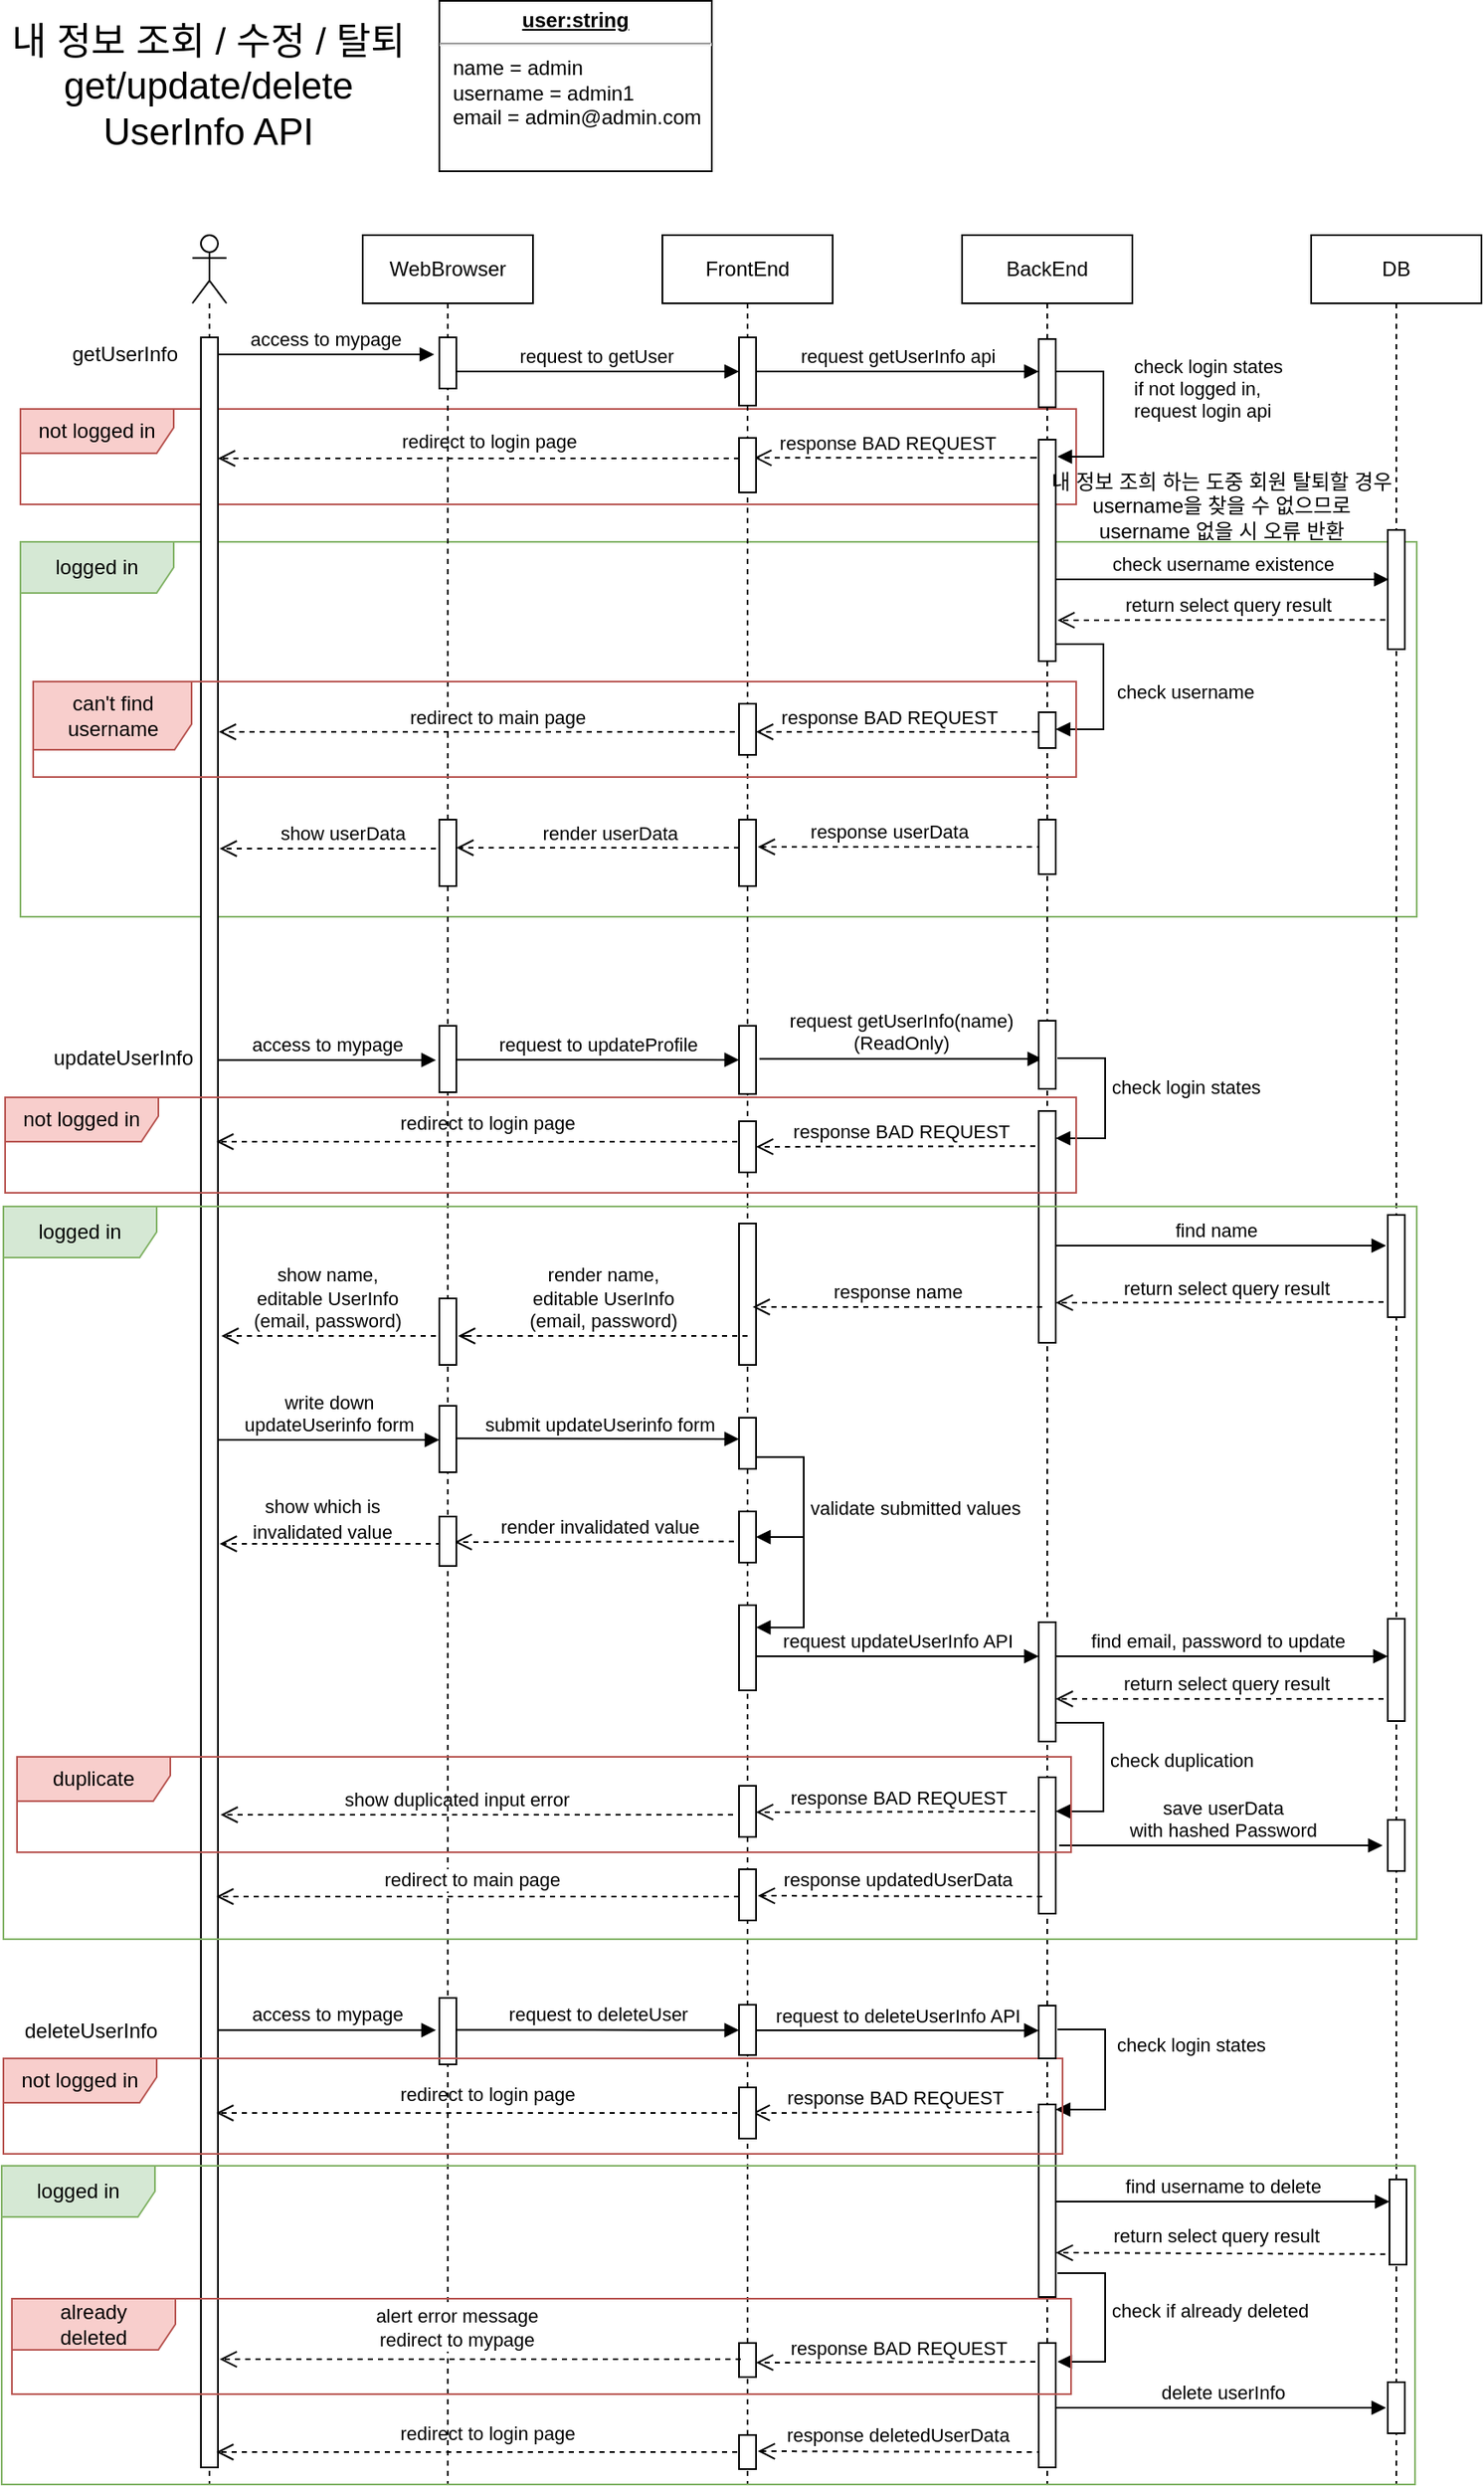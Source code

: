 <mxfile>
    <diagram name="Page-1" id="2YBvvXClWsGukQMizWep">
        <mxGraphModel dx="711" dy="403" grid="1" gridSize="10" guides="1" tooltips="1" connect="1" arrows="1" fold="1" page="1" pageScale="1" pageWidth="850" pageHeight="1100" math="0" shadow="0">
            <root>
                <mxCell id="0"/>
                <mxCell id="1" parent="0"/>
                <mxCell id="114" value="response BAD REQUEST&amp;nbsp;" style="html=1;verticalAlign=bottom;endArrow=open;dashed=1;endSize=8;edgeStyle=elbowEdgeStyle;elbow=vertical;curved=0;rounded=0;" parent="1" edge="1">
                    <mxGeometry x="0.003" relative="1" as="geometry">
                        <mxPoint x="620" y="1261.52" as="sourcePoint"/>
                        <mxPoint x="450" y="1261.99" as="targetPoint"/>
                        <mxPoint as="offset"/>
                    </mxGeometry>
                </mxCell>
                <mxCell id="104" value="response BAD REQUEST" style="html=1;verticalAlign=bottom;endArrow=open;dashed=1;endSize=8;edgeStyle=elbowEdgeStyle;elbow=vertical;curved=0;rounded=0;" parent="1" edge="1">
                    <mxGeometry x="-0.005" relative="1" as="geometry">
                        <mxPoint x="622" y="694.59" as="sourcePoint"/>
                        <mxPoint x="452" y="695.06" as="targetPoint"/>
                        <mxPoint as="offset"/>
                    </mxGeometry>
                </mxCell>
                <mxCell id="ti7OjyQPhwodmMIkzD1--27" value="not logged in" style="shape=umlFrame;whiteSpace=wrap;html=1;pointerEvents=0;fillColor=#f8cecc;strokeColor=#b85450;width=90;height=26;" parent="1" vertex="1">
                    <mxGeometry x="20" y="261.98" width="620" height="56" as="geometry"/>
                </mxCell>
                <mxCell id="96" value="response BAD REQUEST" style="html=1;verticalAlign=bottom;endArrow=open;dashed=1;endSize=8;edgeStyle=elbowEdgeStyle;elbow=vertical;curved=0;rounded=0;" parent="1" edge="1">
                    <mxGeometry x="0.148" relative="1" as="geometry">
                        <mxPoint x="613.95" y="290.67" as="sourcePoint"/>
                        <mxPoint x="450.995" y="290.67" as="targetPoint"/>
                        <mxPoint as="offset"/>
                        <Array as="points">
                            <mxPoint x="623.95" y="290.67"/>
                        </Array>
                    </mxGeometry>
                </mxCell>
                <mxCell id="89" value="find username to delete" style="html=1;verticalAlign=bottom;startArrow=oval;endArrow=block;startSize=8;edgeStyle=elbowEdgeStyle;elbow=horizontal;curved=0;rounded=0;" parent="1" edge="1">
                    <mxGeometry x="0.026" relative="1" as="geometry">
                        <mxPoint x="622" y="1314" as="sourcePoint"/>
                        <mxPoint x="824" y="1314" as="targetPoint"/>
                        <Array as="points">
                            <mxPoint x="811" y="1314"/>
                        </Array>
                        <mxPoint as="offset"/>
                    </mxGeometry>
                </mxCell>
                <mxCell id="82" value="request to deleteUserInfo API" style="html=1;verticalAlign=bottom;startArrow=oval;endArrow=block;startSize=8;edgeStyle=elbowEdgeStyle;elbow=horizontal;curved=0;rounded=0;" parent="1" edge="1">
                    <mxGeometry x="0.026" relative="1" as="geometry">
                        <mxPoint x="448" y="1213.5" as="sourcePoint"/>
                        <mxPoint x="618" y="1213.62" as="targetPoint"/>
                        <Array as="points"/>
                        <mxPoint as="offset"/>
                    </mxGeometry>
                </mxCell>
                <mxCell id="72" value="access to mypage" style="html=1;verticalAlign=bottom;startArrow=oval;endArrow=block;startSize=8;edgeStyle=elbowEdgeStyle;elbow=horizontal;curved=0;rounded=0;" parent="1" edge="1">
                    <mxGeometry x="0.03" relative="1" as="geometry">
                        <mxPoint x="132" y="1213.38" as="sourcePoint"/>
                        <mxPoint x="264" y="1213.38" as="targetPoint"/>
                        <Array as="points">
                            <mxPoint x="190" y="1753.26"/>
                        </Array>
                        <mxPoint as="offset"/>
                    </mxGeometry>
                </mxCell>
                <mxCell id="58" value="show duplicated&amp;nbsp;input error" style="html=1;verticalAlign=bottom;endArrow=open;dashed=1;endSize=8;edgeStyle=elbowEdgeStyle;elbow=vertical;curved=0;rounded=0;" parent="1" edge="1">
                    <mxGeometry x="0.147" relative="1" as="geometry">
                        <mxPoint x="442.48" y="1087" as="sourcePoint"/>
                        <mxPoint x="137.53" y="1087" as="targetPoint"/>
                        <mxPoint as="offset"/>
                        <Array as="points">
                            <mxPoint x="452.48" y="1087"/>
                        </Array>
                    </mxGeometry>
                </mxCell>
                <mxCell id="56" value="response BAD REQUEST&amp;nbsp;" style="html=1;verticalAlign=bottom;endArrow=open;dashed=1;endSize=8;edgeStyle=elbowEdgeStyle;elbow=vertical;curved=0;rounded=0;" parent="1" edge="1">
                    <mxGeometry x="0.003" relative="1" as="geometry">
                        <mxPoint x="622.0" y="1085.02" as="sourcePoint"/>
                        <mxPoint x="452" y="1085.49" as="targetPoint"/>
                        <mxPoint as="offset"/>
                    </mxGeometry>
                </mxCell>
                <mxCell id="53" value="return select query result" style="html=1;verticalAlign=bottom;endArrow=open;dashed=1;endSize=8;edgeStyle=elbowEdgeStyle;elbow=vertical;curved=0;rounded=0;" parent="1" edge="1">
                    <mxGeometry x="-0.005" relative="1" as="geometry">
                        <mxPoint x="826.5" y="1019.004" as="sourcePoint"/>
                        <mxPoint x="628" y="1019.42" as="targetPoint"/>
                        <mxPoint as="offset"/>
                    </mxGeometry>
                </mxCell>
                <mxCell id="52" value="find email, password to update" style="html=1;verticalAlign=bottom;endArrow=none;edgeStyle=elbowEdgeStyle;elbow=vertical;curved=0;rounded=0;startArrow=block;startFill=1;endFill=0;" parent="1" edge="1">
                    <mxGeometry x="0.004" relative="1" as="geometry">
                        <mxPoint x="823" y="994" as="sourcePoint"/>
                        <Array as="points">
                            <mxPoint x="805" y="994"/>
                            <mxPoint x="965" y="894"/>
                        </Array>
                        <mxPoint x="623.7" y="994" as="targetPoint"/>
                        <mxPoint as="offset"/>
                    </mxGeometry>
                </mxCell>
                <mxCell id="48" value="" style="html=1;verticalAlign=bottom;endArrow=open;dashed=1;endSize=8;edgeStyle=elbowEdgeStyle;elbow=vertical;curved=0;rounded=0;" parent="1" edge="1">
                    <mxGeometry relative="1" as="geometry">
                        <mxPoint x="267" y="928" as="sourcePoint"/>
                        <mxPoint x="137" y="928" as="targetPoint"/>
                        <Array as="points">
                            <mxPoint x="217" y="928"/>
                        </Array>
                    </mxGeometry>
                </mxCell>
                <mxCell id="46" value="render invalidated value" style="html=1;verticalAlign=bottom;endArrow=open;dashed=1;endSize=8;edgeStyle=elbowEdgeStyle;elbow=vertical;curved=0;rounded=0;" parent="1" edge="1">
                    <mxGeometry x="-0.0" relative="1" as="geometry">
                        <mxPoint x="445.0" y="926.57" as="sourcePoint"/>
                        <mxPoint x="275" y="927.04" as="targetPoint"/>
                        <mxPoint as="offset"/>
                    </mxGeometry>
                </mxCell>
                <mxCell id="41" value="submit updateUserinfo form" style="html=1;verticalAlign=bottom;startArrow=oval;endArrow=block;startSize=8;edgeStyle=elbowEdgeStyle;elbow=vertical;curved=0;rounded=0;" parent="1" edge="1">
                    <mxGeometry x="0.03" relative="1" as="geometry">
                        <mxPoint x="272" y="866.17" as="sourcePoint"/>
                        <mxPoint x="442" y="866.84" as="targetPoint"/>
                        <Array as="points"/>
                        <mxPoint as="offset"/>
                    </mxGeometry>
                </mxCell>
                <mxCell id="38" value="write down &lt;br&gt;updateUserinfo form" style="html=1;verticalAlign=bottom;startArrow=oval;endArrow=block;startSize=8;edgeStyle=elbowEdgeStyle;elbow=vertical;curved=0;rounded=0;" parent="1" edge="1">
                    <mxGeometry x="0.034" relative="1" as="geometry">
                        <mxPoint x="132" y="867.06" as="sourcePoint"/>
                        <mxPoint x="266" y="867.06" as="targetPoint"/>
                        <Array as="points"/>
                        <mxPoint as="offset"/>
                    </mxGeometry>
                </mxCell>
                <mxCell id="30" value="return select query result" style="html=1;verticalAlign=bottom;endArrow=open;dashed=1;endSize=8;edgeStyle=elbowEdgeStyle;elbow=vertical;curved=0;rounded=0;" parent="1" edge="1">
                    <mxGeometry x="-0.005" relative="1" as="geometry">
                        <mxPoint x="826.5" y="786.054" as="sourcePoint"/>
                        <mxPoint x="628" y="786.47" as="targetPoint"/>
                        <mxPoint as="offset"/>
                    </mxGeometry>
                </mxCell>
                <mxCell id="29" value="find name" style="html=1;verticalAlign=bottom;endArrow=none;edgeStyle=elbowEdgeStyle;elbow=vertical;curved=0;rounded=0;startArrow=block;startFill=1;endFill=0;" parent="1" edge="1">
                    <mxGeometry x="0.004" relative="1" as="geometry">
                        <mxPoint x="822" y="753" as="sourcePoint"/>
                        <Array as="points">
                            <mxPoint x="804" y="753"/>
                            <mxPoint x="964" y="653"/>
                        </Array>
                        <mxPoint x="622.7" y="753" as="targetPoint"/>
                        <mxPoint as="offset"/>
                    </mxGeometry>
                </mxCell>
                <mxCell id="15" value="request to updateProfile" style="html=1;verticalAlign=bottom;startArrow=oval;endArrow=block;startSize=8;edgeStyle=elbowEdgeStyle;elbow=horizontal;curved=0;rounded=0;" parent="1" target="22" edge="1">
                    <mxGeometry x="0.028" relative="1" as="geometry">
                        <mxPoint x="272.0" y="643.88" as="sourcePoint"/>
                        <mxPoint x="404" y="643.88" as="targetPoint"/>
                        <Array as="points"/>
                        <mxPoint as="offset"/>
                    </mxGeometry>
                </mxCell>
                <mxCell id="11" value="access to mypage" style="html=1;verticalAlign=bottom;startArrow=oval;endArrow=block;startSize=8;edgeStyle=elbowEdgeStyle;elbow=horizontal;curved=0;rounded=0;" parent="1" edge="1">
                    <mxGeometry x="0.03" relative="1" as="geometry">
                        <mxPoint x="132" y="644.12" as="sourcePoint"/>
                        <mxPoint x="264" y="644.12" as="targetPoint"/>
                        <Array as="points"/>
                        <mxPoint as="offset"/>
                    </mxGeometry>
                </mxCell>
                <mxCell id="ti7OjyQPhwodmMIkzD1--58" value="response userData" style="html=1;verticalAlign=bottom;endArrow=open;dashed=1;endSize=8;edgeStyle=elbowEdgeStyle;elbow=vertical;curved=0;rounded=0;" parent="1" edge="1">
                    <mxGeometry x="0.083" relative="1" as="geometry">
                        <mxPoint x="620" y="519" as="sourcePoint"/>
                        <mxPoint x="453" y="519.3" as="targetPoint"/>
                        <mxPoint as="offset"/>
                    </mxGeometry>
                </mxCell>
                <mxCell id="ti7OjyQPhwodmMIkzD1--30" value="logged in" style="shape=umlFrame;whiteSpace=wrap;html=1;pointerEvents=0;fillColor=#d5e8d4;strokeColor=#82b366;width=90;height=30;" parent="1" vertex="1">
                    <mxGeometry x="20" y="340" width="820" height="220" as="geometry"/>
                </mxCell>
                <mxCell id="ti7OjyQPhwodmMIkzD1--31" value="check username existence" style="html=1;verticalAlign=bottom;endArrow=none;edgeStyle=elbowEdgeStyle;elbow=vertical;curved=0;rounded=0;startArrow=block;startFill=1;endFill=0;" parent="1" edge="1">
                    <mxGeometry x="-0.027" relative="1" as="geometry">
                        <mxPoint x="823.5" y="362" as="sourcePoint"/>
                        <Array as="points">
                            <mxPoint x="799" y="362"/>
                            <mxPoint x="894" y="260"/>
                        </Array>
                        <mxPoint x="624" y="360" as="targetPoint"/>
                        <mxPoint as="offset"/>
                    </mxGeometry>
                </mxCell>
                <mxCell id="ti7OjyQPhwodmMIkzD1--45" value="response BAD REQUEST" style="html=1;verticalAlign=bottom;endArrow=open;dashed=1;endSize=8;edgeStyle=elbowEdgeStyle;elbow=vertical;curved=0;rounded=0;" parent="1" edge="1">
                    <mxGeometry x="0.148" relative="1" as="geometry">
                        <mxPoint x="614.95" y="451.5" as="sourcePoint"/>
                        <mxPoint x="451.995" y="451.5" as="targetPoint"/>
                        <mxPoint as="offset"/>
                        <Array as="points">
                            <mxPoint x="624.95" y="451.5"/>
                        </Array>
                    </mxGeometry>
                </mxCell>
                <mxCell id="ti7OjyQPhwodmMIkzD1--24" value="return select query result" style="html=1;verticalAlign=bottom;endArrow=open;dashed=1;endSize=8;edgeStyle=elbowEdgeStyle;elbow=vertical;curved=0;rounded=0;" parent="1" edge="1">
                    <mxGeometry x="-0.005" relative="1" as="geometry">
                        <mxPoint x="827.5" y="385.684" as="sourcePoint"/>
                        <mxPoint x="629" y="386.1" as="targetPoint"/>
                        <mxPoint as="offset"/>
                    </mxGeometry>
                </mxCell>
                <mxCell id="ti7OjyQPhwodmMIkzD1--9" value="request to getUser" style="html=1;verticalAlign=bottom;startArrow=oval;endArrow=block;startSize=8;edgeStyle=elbowEdgeStyle;elbow=vertical;curved=0;rounded=0;" parent="1" source="ti7OjyQPhwodmMIkzD1--5" target="aM9ryv3xv72pqoxQDRHE-2" edge="1">
                    <mxGeometry x="0.012" relative="1" as="geometry">
                        <mxPoint x="279.0" y="234.019" as="sourcePoint"/>
                        <mxPoint x="450" y="234" as="targetPoint"/>
                        <Array as="points"/>
                        <mxPoint as="offset"/>
                    </mxGeometry>
                </mxCell>
                <mxCell id="aM9ryv3xv72pqoxQDRHE-3" value="access to mypage" style="html=1;verticalAlign=bottom;startArrow=oval;endArrow=block;startSize=8;edgeStyle=elbowEdgeStyle;elbow=vertical;curved=0;rounded=0;" parent="1" edge="1">
                    <mxGeometry x="0.021" relative="1" as="geometry">
                        <mxPoint x="131" y="230" as="sourcePoint"/>
                        <mxPoint x="263" y="230" as="targetPoint"/>
                        <Array as="points"/>
                        <mxPoint as="offset"/>
                    </mxGeometry>
                </mxCell>
                <mxCell id="aM9ryv3xv72pqoxQDRHE-1" value="FrontEnd" style="shape=umlLifeline;perimeter=lifelinePerimeter;whiteSpace=wrap;html=1;container=0;dropTarget=0;collapsible=0;recursiveResize=0;outlineConnect=0;portConstraint=eastwest;newEdgeStyle={&quot;edgeStyle&quot;:&quot;elbowEdgeStyle&quot;,&quot;elbow&quot;:&quot;vertical&quot;,&quot;curved&quot;:0,&quot;rounded&quot;:0};" parent="1" vertex="1">
                    <mxGeometry x="397" y="160" width="100" height="1320" as="geometry"/>
                </mxCell>
                <mxCell id="aM9ryv3xv72pqoxQDRHE-2" value="" style="html=1;points=[];perimeter=orthogonalPerimeter;outlineConnect=0;targetShapes=umlLifeline;portConstraint=eastwest;newEdgeStyle={&quot;edgeStyle&quot;:&quot;elbowEdgeStyle&quot;,&quot;elbow&quot;:&quot;vertical&quot;,&quot;curved&quot;:0,&quot;rounded&quot;:0};" parent="aM9ryv3xv72pqoxQDRHE-1" vertex="1">
                    <mxGeometry x="45" y="60" width="10" height="40" as="geometry"/>
                </mxCell>
                <mxCell id="aM9ryv3xv72pqoxQDRHE-5" value="BackEnd" style="shape=umlLifeline;perimeter=lifelinePerimeter;whiteSpace=wrap;html=1;container=0;dropTarget=0;collapsible=0;recursiveResize=0;outlineConnect=0;portConstraint=eastwest;newEdgeStyle={&quot;edgeStyle&quot;:&quot;elbowEdgeStyle&quot;,&quot;elbow&quot;:&quot;vertical&quot;,&quot;curved&quot;:0,&quot;rounded&quot;:0};" parent="1" vertex="1">
                    <mxGeometry x="573" y="160" width="100" height="1320" as="geometry"/>
                </mxCell>
                <mxCell id="aM9ryv3xv72pqoxQDRHE-6" value="" style="html=1;points=[];perimeter=orthogonalPerimeter;outlineConnect=0;targetShapes=umlLifeline;portConstraint=eastwest;newEdgeStyle={&quot;edgeStyle&quot;:&quot;elbowEdgeStyle&quot;,&quot;elbow&quot;:&quot;vertical&quot;,&quot;curved&quot;:0,&quot;rounded&quot;:0};" parent="aM9ryv3xv72pqoxQDRHE-5" vertex="1">
                    <mxGeometry x="45" y="120" width="10" height="130" as="geometry"/>
                </mxCell>
                <mxCell id="ti7OjyQPhwodmMIkzD1--40" value="" style="html=1;points=[];perimeter=orthogonalPerimeter;outlineConnect=0;targetShapes=umlLifeline;portConstraint=eastwest;newEdgeStyle={&quot;edgeStyle&quot;:&quot;elbowEdgeStyle&quot;,&quot;elbow&quot;:&quot;vertical&quot;,&quot;curved&quot;:0,&quot;rounded&quot;:0};" parent="aM9ryv3xv72pqoxQDRHE-5" vertex="1">
                    <mxGeometry x="45" y="280" width="10" height="21" as="geometry"/>
                </mxCell>
                <mxCell id="ti7OjyQPhwodmMIkzD1--1" value="" style="shape=umlLifeline;perimeter=lifelinePerimeter;whiteSpace=wrap;html=1;container=1;dropTarget=0;collapsible=0;recursiveResize=0;outlineConnect=0;portConstraint=eastwest;newEdgeStyle={&quot;edgeStyle&quot;:&quot;elbowEdgeStyle&quot;,&quot;elbow&quot;:&quot;vertical&quot;,&quot;curved&quot;:0,&quot;rounded&quot;:0};participant=umlActor;" parent="1" vertex="1">
                    <mxGeometry x="121" y="160" width="20" height="1320" as="geometry"/>
                </mxCell>
                <mxCell id="ti7OjyQPhwodmMIkzD1--8" value="" style="html=1;points=[];perimeter=orthogonalPerimeter;outlineConnect=0;targetShapes=umlLifeline;portConstraint=eastwest;newEdgeStyle={&quot;edgeStyle&quot;:&quot;elbowEdgeStyle&quot;,&quot;elbow&quot;:&quot;vertical&quot;,&quot;curved&quot;:0,&quot;rounded&quot;:0};" parent="ti7OjyQPhwodmMIkzD1--1" vertex="1">
                    <mxGeometry x="5" y="60" width="10" height="1250" as="geometry"/>
                </mxCell>
                <mxCell id="ti7OjyQPhwodmMIkzD1--3" value="&lt;font style=&quot;font-size: 22px;&quot;&gt;내 정보 조회 / 수정 / 탈퇴&lt;br&gt;get/update/delete UserInfo API&lt;br&gt;&lt;/font&gt;" style="text;html=1;strokeColor=none;fillColor=none;align=center;verticalAlign=middle;whiteSpace=wrap;rounded=0;" parent="1" vertex="1">
                    <mxGeometry x="11" y="35" width="239" height="75" as="geometry"/>
                </mxCell>
                <mxCell id="ti7OjyQPhwodmMIkzD1--4" value="&lt;p style=&quot;margin:0px;margin-top:4px;text-align:center;text-decoration:underline;&quot;&gt;&lt;b&gt;user:string&lt;/b&gt;&lt;/p&gt;&lt;hr&gt;&lt;p style=&quot;margin:0px;margin-left:8px;&quot;&gt;name = admin&lt;br&gt;username = admin1&lt;br&gt;&lt;/p&gt;&lt;p style=&quot;margin:0px;margin-left:8px;&quot;&gt;email = admin@admin.com&lt;/p&gt;" style="verticalAlign=top;align=left;overflow=fill;fontSize=12;fontFamily=Helvetica;html=1;whiteSpace=wrap;" parent="1" vertex="1">
                    <mxGeometry x="266" y="22.5" width="160" height="100" as="geometry"/>
                </mxCell>
                <mxCell id="ti7OjyQPhwodmMIkzD1--5" value="WebBrowser" style="shape=umlLifeline;perimeter=lifelinePerimeter;whiteSpace=wrap;html=1;container=1;dropTarget=0;collapsible=0;recursiveResize=0;outlineConnect=0;portConstraint=eastwest;newEdgeStyle={&quot;edgeStyle&quot;:&quot;elbowEdgeStyle&quot;,&quot;elbow&quot;:&quot;vertical&quot;,&quot;curved&quot;:0,&quot;rounded&quot;:0};" parent="1" vertex="1">
                    <mxGeometry x="221" y="160" width="100" height="1320" as="geometry"/>
                </mxCell>
                <mxCell id="ti7OjyQPhwodmMIkzD1--7" value="" style="html=1;points=[];perimeter=orthogonalPerimeter;outlineConnect=0;targetShapes=umlLifeline;portConstraint=eastwest;newEdgeStyle={&quot;edgeStyle&quot;:&quot;elbowEdgeStyle&quot;,&quot;elbow&quot;:&quot;vertical&quot;,&quot;curved&quot;:0,&quot;rounded&quot;:0};" parent="ti7OjyQPhwodmMIkzD1--5" vertex="1">
                    <mxGeometry x="45" y="60" width="10" height="30" as="geometry"/>
                </mxCell>
                <mxCell id="ti7OjyQPhwodmMIkzD1--6" value="DB" style="shape=umlLifeline;perimeter=lifelinePerimeter;whiteSpace=wrap;html=1;container=1;dropTarget=0;collapsible=0;recursiveResize=0;outlineConnect=0;portConstraint=eastwest;newEdgeStyle={&quot;edgeStyle&quot;:&quot;elbowEdgeStyle&quot;,&quot;elbow&quot;:&quot;vertical&quot;,&quot;curved&quot;:0,&quot;rounded&quot;:0};" parent="1" vertex="1">
                    <mxGeometry x="778" y="160" width="100" height="1320" as="geometry"/>
                </mxCell>
                <mxCell id="ti7OjyQPhwodmMIkzD1--38" value="" style="html=1;points=[];perimeter=orthogonalPerimeter;outlineConnect=0;targetShapes=umlLifeline;portConstraint=eastwest;newEdgeStyle={&quot;edgeStyle&quot;:&quot;elbowEdgeStyle&quot;,&quot;elbow&quot;:&quot;vertical&quot;,&quot;curved&quot;:0,&quot;rounded&quot;:0};" parent="ti7OjyQPhwodmMIkzD1--6" vertex="1">
                    <mxGeometry x="45" y="173" width="10" height="70" as="geometry"/>
                </mxCell>
                <mxCell id="ti7OjyQPhwodmMIkzD1--29" value="" style="html=1;verticalAlign=bottom;endArrow=open;dashed=1;endSize=8;edgeStyle=elbowEdgeStyle;elbow=vertical;curved=0;rounded=0;" parent="1" edge="1">
                    <mxGeometry relative="1" as="geometry">
                        <mxPoint x="442" y="291" as="sourcePoint"/>
                        <mxPoint x="136" y="291" as="targetPoint"/>
                        <Array as="points">
                            <mxPoint x="370" y="291"/>
                        </Array>
                    </mxGeometry>
                </mxCell>
                <mxCell id="ti7OjyQPhwodmMIkzD1--34" value="&lt;font style=&quot;font-size: 11px;&quot;&gt;redirect to login page&lt;br&gt;&lt;/font&gt;" style="text;html=1;align=center;verticalAlign=middle;resizable=0;points=[];autosize=1;strokeColor=none;fillColor=none;" parent="1" vertex="1">
                    <mxGeometry x="230" y="266" width="130" height="30" as="geometry"/>
                </mxCell>
                <mxCell id="ti7OjyQPhwodmMIkzD1--42" value="check username" style="html=1;align=left;spacingLeft=2;endArrow=block;rounded=0;edgeStyle=orthogonalEdgeStyle;curved=0;rounded=0;" parent="1" edge="1">
                    <mxGeometry x="0.056" y="4" relative="1" as="geometry">
                        <mxPoint x="628" y="400" as="sourcePoint"/>
                        <Array as="points">
                            <mxPoint x="656" y="400"/>
                            <mxPoint x="656" y="450"/>
                        </Array>
                        <mxPoint x="628" y="450" as="targetPoint"/>
                        <mxPoint as="offset"/>
                    </mxGeometry>
                </mxCell>
                <mxCell id="ti7OjyQPhwodmMIkzD1--46" value="" style="html=1;points=[];perimeter=orthogonalPerimeter;outlineConnect=0;targetShapes=umlLifeline;portConstraint=eastwest;newEdgeStyle={&quot;edgeStyle&quot;:&quot;elbowEdgeStyle&quot;,&quot;elbow&quot;:&quot;vertical&quot;,&quot;curved&quot;:0,&quot;rounded&quot;:0};" parent="1" vertex="1">
                    <mxGeometry x="442" y="435" width="10" height="30" as="geometry"/>
                </mxCell>
                <mxCell id="ti7OjyQPhwodmMIkzD1--54" value="" style="html=1;points=[];perimeter=orthogonalPerimeter;outlineConnect=0;targetShapes=umlLifeline;portConstraint=eastwest;newEdgeStyle={&quot;edgeStyle&quot;:&quot;elbowEdgeStyle&quot;,&quot;elbow&quot;:&quot;vertical&quot;,&quot;curved&quot;:0,&quot;rounded&quot;:0};" parent="1" vertex="1">
                    <mxGeometry x="618" y="503" width="10" height="32" as="geometry"/>
                </mxCell>
                <mxCell id="ti7OjyQPhwodmMIkzD1--59" value="show userData" style="html=1;verticalAlign=bottom;endArrow=open;dashed=1;endSize=8;edgeStyle=elbowEdgeStyle;elbow=vertical;curved=0;rounded=0;" parent="1" edge="1">
                    <mxGeometry x="-0.077" relative="1" as="geometry">
                        <mxPoint x="270" y="520" as="sourcePoint"/>
                        <mxPoint x="137" y="520.02" as="targetPoint"/>
                        <mxPoint as="offset"/>
                        <Array as="points"/>
                    </mxGeometry>
                </mxCell>
                <mxCell id="ti7OjyQPhwodmMIkzD1--67" value="" style="html=1;points=[];perimeter=orthogonalPerimeter;outlineConnect=0;targetShapes=umlLifeline;portConstraint=eastwest;newEdgeStyle={&quot;edgeStyle&quot;:&quot;elbowEdgeStyle&quot;,&quot;elbow&quot;:&quot;vertical&quot;,&quot;curved&quot;:0,&quot;rounded&quot;:0};" parent="1" vertex="1">
                    <mxGeometry x="442" y="503" width="10" height="39" as="geometry"/>
                </mxCell>
                <mxCell id="2" value="redirect to main page" style="html=1;verticalAlign=bottom;endArrow=open;dashed=1;endSize=8;edgeStyle=elbowEdgeStyle;elbow=vertical;curved=0;rounded=0;" parent="1" edge="1">
                    <mxGeometry x="-0.077" relative="1" as="geometry">
                        <mxPoint x="439.5" y="451.5" as="sourcePoint"/>
                        <mxPoint x="136.5" y="451.5" as="targetPoint"/>
                        <mxPoint as="offset"/>
                        <Array as="points">
                            <mxPoint x="349.5" y="451.5"/>
                        </Array>
                    </mxGeometry>
                </mxCell>
                <mxCell id="6" value="내 정보 조희 하는 도중 회원 탈퇴할 경우&lt;br&gt;username을 찾을 수 없으므로&lt;br&gt;username 없을 시 오류 반환" style="text;html=1;align=center;verticalAlign=middle;resizable=0;points=[];autosize=1;strokeColor=none;fillColor=none;fontSize=12;fontFamily=Helvetica;fontColor=default;" parent="1" vertex="1">
                    <mxGeometry x="620" y="289" width="210" height="60" as="geometry"/>
                </mxCell>
                <mxCell id="7" value="can't find username" style="shape=umlFrame;whiteSpace=wrap;html=1;pointerEvents=0;fillColor=#f8cecc;strokeColor=#b85450;width=93;height=40;" parent="1" vertex="1">
                    <mxGeometry x="27.5" y="422" width="612.5" height="56" as="geometry"/>
                </mxCell>
                <mxCell id="9" value="" style="html=1;points=[];perimeter=orthogonalPerimeter;outlineConnect=0;targetShapes=umlLifeline;portConstraint=eastwest;newEdgeStyle={&quot;edgeStyle&quot;:&quot;elbowEdgeStyle&quot;,&quot;elbow&quot;:&quot;vertical&quot;,&quot;curved&quot;:0,&quot;rounded&quot;:0};" parent="1" vertex="1">
                    <mxGeometry x="266" y="503" width="10" height="39" as="geometry"/>
                </mxCell>
                <mxCell id="10" value="render userData" style="html=1;verticalAlign=bottom;endArrow=open;dashed=1;endSize=8;edgeStyle=elbowEdgeStyle;elbow=vertical;curved=0;rounded=0;" parent="1" source="ti7OjyQPhwodmMIkzD1--67" edge="1">
                    <mxGeometry x="-0.08" relative="1" as="geometry">
                        <mxPoint x="409" y="519.34" as="sourcePoint"/>
                        <mxPoint x="276" y="519.36" as="targetPoint"/>
                        <mxPoint as="offset"/>
                        <Array as="points"/>
                    </mxGeometry>
                </mxCell>
                <mxCell id="12" value="" style="html=1;points=[];perimeter=orthogonalPerimeter;outlineConnect=0;targetShapes=umlLifeline;portConstraint=eastwest;newEdgeStyle={&quot;edgeStyle&quot;:&quot;elbowEdgeStyle&quot;,&quot;elbow&quot;:&quot;vertical&quot;,&quot;curved&quot;:0,&quot;rounded&quot;:0};" parent="1" vertex="1">
                    <mxGeometry x="266" y="624" width="10" height="39" as="geometry"/>
                </mxCell>
                <mxCell id="13" value="getUserInfo" style="text;html=1;align=center;verticalAlign=middle;resizable=0;points=[];autosize=1;strokeColor=none;fillColor=none;fontSize=12;fontFamily=Helvetica;fontColor=default;" parent="1" vertex="1">
                    <mxGeometry x="36" y="215" width="90" height="30" as="geometry"/>
                </mxCell>
                <mxCell id="14" value="updateUserInfo" style="text;html=1;align=center;verticalAlign=middle;resizable=0;points=[];autosize=1;strokeColor=none;fillColor=none;fontSize=12;fontFamily=Helvetica;fontColor=default;" parent="1" vertex="1">
                    <mxGeometry x="25" y="628" width="110" height="30" as="geometry"/>
                </mxCell>
                <mxCell id="19" value="" style="html=1;verticalAlign=bottom;endArrow=open;dashed=1;endSize=8;edgeStyle=elbowEdgeStyle;elbow=vertical;curved=0;rounded=0;" parent="1" edge="1">
                    <mxGeometry relative="1" as="geometry">
                        <mxPoint x="441" y="692" as="sourcePoint"/>
                        <mxPoint x="135" y="692" as="targetPoint"/>
                        <Array as="points">
                            <mxPoint x="369" y="692"/>
                        </Array>
                    </mxGeometry>
                </mxCell>
                <mxCell id="20" value="&lt;font style=&quot;font-size: 11px;&quot;&gt;redirect to login page&lt;br&gt;&lt;/font&gt;" style="text;html=1;align=center;verticalAlign=middle;resizable=0;points=[];autosize=1;strokeColor=none;fillColor=none;" parent="1" vertex="1">
                    <mxGeometry x="229" y="666" width="130" height="30" as="geometry"/>
                </mxCell>
                <mxCell id="21" value="check login states" style="html=1;align=left;spacingLeft=2;endArrow=block;rounded=0;edgeStyle=orthogonalEdgeStyle;curved=0;rounded=0;" parent="1" target="27" edge="1">
                    <mxGeometry x="-0.135" relative="1" as="geometry">
                        <mxPoint x="629" y="642.954" as="sourcePoint"/>
                        <Array as="points">
                            <mxPoint x="657" y="643"/>
                            <mxPoint x="657" y="690"/>
                        </Array>
                        <mxPoint x="628" y="721" as="targetPoint"/>
                        <mxPoint as="offset"/>
                    </mxGeometry>
                </mxCell>
                <mxCell id="22" value="" style="html=1;points=[];perimeter=orthogonalPerimeter;outlineConnect=0;targetShapes=umlLifeline;portConstraint=eastwest;newEdgeStyle={&quot;edgeStyle&quot;:&quot;elbowEdgeStyle&quot;,&quot;elbow&quot;:&quot;vertical&quot;,&quot;curved&quot;:0,&quot;rounded&quot;:0};" parent="1" vertex="1">
                    <mxGeometry x="442" y="624" width="10" height="40" as="geometry"/>
                </mxCell>
                <mxCell id="23" value="" style="html=1;points=[];perimeter=orthogonalPerimeter;outlineConnect=0;targetShapes=umlLifeline;portConstraint=eastwest;newEdgeStyle={&quot;edgeStyle&quot;:&quot;elbowEdgeStyle&quot;,&quot;elbow&quot;:&quot;vertical&quot;,&quot;curved&quot;:0,&quot;rounded&quot;:0};" parent="1" vertex="1">
                    <mxGeometry x="442" y="680" width="10" height="30" as="geometry"/>
                </mxCell>
                <mxCell id="25" value="" style="html=1;points=[];perimeter=orthogonalPerimeter;outlineConnect=0;targetShapes=umlLifeline;portConstraint=eastwest;newEdgeStyle={&quot;edgeStyle&quot;:&quot;elbowEdgeStyle&quot;,&quot;elbow&quot;:&quot;vertical&quot;,&quot;curved&quot;:0,&quot;rounded&quot;:0};" parent="1" vertex="1">
                    <mxGeometry x="442" y="740" width="10" height="83" as="geometry"/>
                </mxCell>
                <mxCell id="26" value="request getUserInfo(name)&lt;br&gt;(ReadOnly)" style="html=1;verticalAlign=bottom;endArrow=none;edgeStyle=elbowEdgeStyle;elbow=vertical;curved=0;rounded=0;startArrow=block;startFill=1;endFill=0;" parent="1" edge="1">
                    <mxGeometry x="0.004" relative="1" as="geometry">
                        <mxPoint x="620" y="643.41" as="sourcePoint"/>
                        <Array as="points">
                            <mxPoint x="602" y="643.41"/>
                            <mxPoint x="762" y="543.41"/>
                        </Array>
                        <mxPoint x="454" y="643.41" as="targetPoint"/>
                        <mxPoint as="offset"/>
                    </mxGeometry>
                </mxCell>
                <mxCell id="27" value="" style="html=1;points=[];perimeter=orthogonalPerimeter;outlineConnect=0;targetShapes=umlLifeline;portConstraint=eastwest;newEdgeStyle={&quot;edgeStyle&quot;:&quot;elbowEdgeStyle&quot;,&quot;elbow&quot;:&quot;vertical&quot;,&quot;curved&quot;:0,&quot;rounded&quot;:0};" parent="1" vertex="1">
                    <mxGeometry x="618" y="674" width="10" height="136" as="geometry"/>
                </mxCell>
                <mxCell id="28" value="" style="html=1;points=[];perimeter=orthogonalPerimeter;outlineConnect=0;targetShapes=umlLifeline;portConstraint=eastwest;newEdgeStyle={&quot;edgeStyle&quot;:&quot;elbowEdgeStyle&quot;,&quot;elbow&quot;:&quot;vertical&quot;,&quot;curved&quot;:0,&quot;rounded&quot;:0};" parent="1" vertex="1">
                    <mxGeometry x="823" y="735" width="10" height="60" as="geometry"/>
                </mxCell>
                <mxCell id="31" value="response name" style="html=1;verticalAlign=bottom;endArrow=open;dashed=1;endSize=8;edgeStyle=elbowEdgeStyle;elbow=vertical;curved=0;rounded=0;" parent="1" edge="1">
                    <mxGeometry x="-0.005" relative="1" as="geometry">
                        <mxPoint x="620" y="789" as="sourcePoint"/>
                        <mxPoint x="450" y="789.47" as="targetPoint"/>
                        <mxPoint as="offset"/>
                    </mxGeometry>
                </mxCell>
                <mxCell id="33" value="request updateUserInfo API" style="html=1;verticalAlign=bottom;endArrow=none;edgeStyle=elbowEdgeStyle;elbow=vertical;curved=0;rounded=0;startArrow=block;startFill=1;endFill=0;" parent="1" edge="1">
                    <mxGeometry x="0.004" relative="1" as="geometry">
                        <mxPoint x="618" y="994" as="sourcePoint"/>
                        <Array as="points">
                            <mxPoint x="600" y="994"/>
                            <mxPoint x="760" y="894"/>
                        </Array>
                        <mxPoint x="452" y="994" as="targetPoint"/>
                        <mxPoint as="offset"/>
                    </mxGeometry>
                </mxCell>
                <mxCell id="34" value="" style="html=1;points=[];perimeter=orthogonalPerimeter;outlineConnect=0;targetShapes=umlLifeline;portConstraint=eastwest;newEdgeStyle={&quot;edgeStyle&quot;:&quot;elbowEdgeStyle&quot;,&quot;elbow&quot;:&quot;vertical&quot;,&quot;curved&quot;:0,&quot;rounded&quot;:0};" parent="1" vertex="1">
                    <mxGeometry x="618" y="974" width="10" height="70" as="geometry"/>
                </mxCell>
                <mxCell id="35" value="render name,&lt;br&gt;editable UserInfo&lt;br&gt;(email, password)" style="html=1;verticalAlign=bottom;endArrow=open;dashed=1;endSize=8;edgeStyle=elbowEdgeStyle;elbow=vertical;curved=0;rounded=0;" parent="1" edge="1">
                    <mxGeometry x="-0.005" relative="1" as="geometry">
                        <mxPoint x="447" y="806" as="sourcePoint"/>
                        <mxPoint x="277" y="806.47" as="targetPoint"/>
                        <mxPoint as="offset"/>
                    </mxGeometry>
                </mxCell>
                <mxCell id="36" value="show name,&lt;br&gt;editable UserInfo&lt;br&gt;(email, password)" style="html=1;verticalAlign=bottom;endArrow=open;dashed=1;endSize=8;edgeStyle=elbowEdgeStyle;elbow=vertical;curved=0;rounded=0;" parent="1" edge="1">
                    <mxGeometry x="0.141" relative="1" as="geometry">
                        <mxPoint x="282" y="806" as="sourcePoint"/>
                        <mxPoint x="138" y="806.47" as="targetPoint"/>
                        <mxPoint as="offset"/>
                    </mxGeometry>
                </mxCell>
                <mxCell id="37" value="" style="html=1;points=[];perimeter=orthogonalPerimeter;outlineConnect=0;targetShapes=umlLifeline;portConstraint=eastwest;newEdgeStyle={&quot;edgeStyle&quot;:&quot;elbowEdgeStyle&quot;,&quot;elbow&quot;:&quot;vertical&quot;,&quot;curved&quot;:0,&quot;rounded&quot;:0};" parent="1" vertex="1">
                    <mxGeometry x="266" y="784" width="10" height="39" as="geometry"/>
                </mxCell>
                <mxCell id="39" value="" style="html=1;points=[];perimeter=orthogonalPerimeter;outlineConnect=0;targetShapes=umlLifeline;portConstraint=eastwest;newEdgeStyle={&quot;edgeStyle&quot;:&quot;elbowEdgeStyle&quot;,&quot;elbow&quot;:&quot;vertical&quot;,&quot;curved&quot;:0,&quot;rounded&quot;:0};" parent="1" vertex="1">
                    <mxGeometry x="266" y="847" width="10" height="39" as="geometry"/>
                </mxCell>
                <mxCell id="42" value="" style="html=1;points=[];perimeter=orthogonalPerimeter;outlineConnect=0;targetShapes=umlLifeline;portConstraint=eastwest;newEdgeStyle={&quot;edgeStyle&quot;:&quot;elbowEdgeStyle&quot;,&quot;elbow&quot;:&quot;vertical&quot;,&quot;curved&quot;:0,&quot;rounded&quot;:0};" parent="1" vertex="1">
                    <mxGeometry x="442" y="854" width="10" height="30" as="geometry"/>
                </mxCell>
                <mxCell id="43" value="validate submitted values" style="html=1;align=left;spacingLeft=2;endArrow=block;rounded=0;edgeStyle=orthogonalEdgeStyle;curved=0;rounded=0;" parent="1" edge="1">
                    <mxGeometry x="-0.257" relative="1" as="geometry">
                        <mxPoint x="452.0" y="877.084" as="sourcePoint"/>
                        <Array as="points">
                            <mxPoint x="480" y="877"/>
                            <mxPoint x="480" y="977"/>
                        </Array>
                        <mxPoint x="452" y="977.059" as="targetPoint"/>
                        <mxPoint as="offset"/>
                    </mxGeometry>
                </mxCell>
                <mxCell id="44" value="" style="endArrow=block;endFill=1;html=1;edgeStyle=orthogonalEdgeStyle;align=left;verticalAlign=top;rounded=0;" parent="1" edge="1">
                    <mxGeometry x="-1" relative="1" as="geometry">
                        <mxPoint x="460.0" y="924" as="sourcePoint"/>
                        <mxPoint x="452" y="924.006" as="targetPoint"/>
                        <Array as="points">
                            <mxPoint x="480" y="924"/>
                        </Array>
                    </mxGeometry>
                </mxCell>
                <mxCell id="45" value="" style="html=1;points=[];perimeter=orthogonalPerimeter;outlineConnect=0;targetShapes=umlLifeline;portConstraint=eastwest;newEdgeStyle={&quot;edgeStyle&quot;:&quot;elbowEdgeStyle&quot;,&quot;elbow&quot;:&quot;vertical&quot;,&quot;curved&quot;:0,&quot;rounded&quot;:0};" parent="1" vertex="1">
                    <mxGeometry x="442" y="909" width="10" height="30" as="geometry"/>
                </mxCell>
                <mxCell id="47" value="" style="html=1;points=[];perimeter=orthogonalPerimeter;outlineConnect=0;targetShapes=umlLifeline;portConstraint=eastwest;newEdgeStyle={&quot;edgeStyle&quot;:&quot;elbowEdgeStyle&quot;,&quot;elbow&quot;:&quot;vertical&quot;,&quot;curved&quot;:0,&quot;rounded&quot;:0};" parent="1" vertex="1">
                    <mxGeometry x="266" y="912" width="10" height="29" as="geometry"/>
                </mxCell>
                <mxCell id="49" value="&lt;font style=&quot;font-size: 11px;&quot;&gt;show which is &lt;br&gt;invalidated value&lt;/font&gt;" style="text;html=1;align=center;verticalAlign=middle;resizable=0;points=[];autosize=1;strokeColor=none;fillColor=none;" parent="1" vertex="1">
                    <mxGeometry x="142" y="893" width="110" height="40" as="geometry"/>
                </mxCell>
                <mxCell id="50" value="" style="html=1;points=[];perimeter=orthogonalPerimeter;outlineConnect=0;targetShapes=umlLifeline;portConstraint=eastwest;newEdgeStyle={&quot;edgeStyle&quot;:&quot;elbowEdgeStyle&quot;,&quot;elbow&quot;:&quot;vertical&quot;,&quot;curved&quot;:0,&quot;rounded&quot;:0};" parent="1" vertex="1">
                    <mxGeometry x="442" y="964" width="10" height="50" as="geometry"/>
                </mxCell>
                <mxCell id="51" value="" style="html=1;points=[];perimeter=orthogonalPerimeter;outlineConnect=0;targetShapes=umlLifeline;portConstraint=eastwest;newEdgeStyle={&quot;edgeStyle&quot;:&quot;elbowEdgeStyle&quot;,&quot;elbow&quot;:&quot;vertical&quot;,&quot;curved&quot;:0,&quot;rounded&quot;:0};" parent="1" vertex="1">
                    <mxGeometry x="823" y="972" width="10" height="60" as="geometry"/>
                </mxCell>
                <mxCell id="54" value="check duplication" style="html=1;align=left;spacingLeft=2;endArrow=block;rounded=0;edgeStyle=orthogonalEdgeStyle;curved=0;rounded=0;" parent="1" target="55" edge="1">
                    <mxGeometry x="-0.074" relative="1" as="geometry">
                        <mxPoint x="628" y="1033.004" as="sourcePoint"/>
                        <Array as="points">
                            <mxPoint x="656" y="1033"/>
                            <mxPoint x="656" y="1085"/>
                        </Array>
                        <mxPoint x="628" y="1132.92" as="targetPoint"/>
                        <mxPoint as="offset"/>
                    </mxGeometry>
                </mxCell>
                <mxCell id="55" value="" style="html=1;points=[];perimeter=orthogonalPerimeter;outlineConnect=0;targetShapes=umlLifeline;portConstraint=eastwest;newEdgeStyle={&quot;edgeStyle&quot;:&quot;elbowEdgeStyle&quot;,&quot;elbow&quot;:&quot;vertical&quot;,&quot;curved&quot;:0,&quot;rounded&quot;:0};" parent="1" vertex="1">
                    <mxGeometry x="618" y="1065" width="10" height="80" as="geometry"/>
                </mxCell>
                <mxCell id="57" value="" style="html=1;points=[];perimeter=orthogonalPerimeter;outlineConnect=0;targetShapes=umlLifeline;portConstraint=eastwest;newEdgeStyle={&quot;edgeStyle&quot;:&quot;elbowEdgeStyle&quot;,&quot;elbow&quot;:&quot;vertical&quot;,&quot;curved&quot;:0,&quot;rounded&quot;:0};" parent="1" vertex="1">
                    <mxGeometry x="442" y="1070" width="10" height="30" as="geometry"/>
                </mxCell>
                <mxCell id="59" value="save userData &lt;br&gt;with hashed Password" style="html=1;verticalAlign=bottom;startArrow=none;endArrow=block;startSize=8;edgeStyle=elbowEdgeStyle;elbow=vertical;curved=0;rounded=0;startFill=0;" parent="1" edge="1">
                    <mxGeometry x="0.01" relative="1" as="geometry">
                        <mxPoint x="630" y="1105" as="sourcePoint"/>
                        <mxPoint x="820" y="1105" as="targetPoint"/>
                        <Array as="points">
                            <mxPoint x="730" y="1105"/>
                        </Array>
                        <mxPoint as="offset"/>
                    </mxGeometry>
                </mxCell>
                <mxCell id="60" value="" style="html=1;points=[];perimeter=orthogonalPerimeter;outlineConnect=0;targetShapes=umlLifeline;portConstraint=eastwest;newEdgeStyle={&quot;edgeStyle&quot;:&quot;elbowEdgeStyle&quot;,&quot;elbow&quot;:&quot;vertical&quot;,&quot;curved&quot;:0,&quot;rounded&quot;:0};" parent="1" vertex="1">
                    <mxGeometry x="823" y="1090" width="10" height="30" as="geometry"/>
                </mxCell>
                <mxCell id="61" value="response updatedUserData" style="html=1;verticalAlign=bottom;endArrow=open;dashed=1;endSize=8;edgeStyle=elbowEdgeStyle;elbow=vertical;curved=0;rounded=0;" parent="1" edge="1">
                    <mxGeometry x="0.027" y="-1" relative="1" as="geometry">
                        <mxPoint x="620" y="1135" as="sourcePoint"/>
                        <mxPoint x="453" y="1134.14" as="targetPoint"/>
                        <mxPoint as="offset"/>
                    </mxGeometry>
                </mxCell>
                <mxCell id="62" value="" style="html=1;points=[];perimeter=orthogonalPerimeter;outlineConnect=0;targetShapes=umlLifeline;portConstraint=eastwest;newEdgeStyle={&quot;edgeStyle&quot;:&quot;elbowEdgeStyle&quot;,&quot;elbow&quot;:&quot;vertical&quot;,&quot;curved&quot;:0,&quot;rounded&quot;:0};" parent="1" vertex="1">
                    <mxGeometry x="442" y="1119" width="10" height="30" as="geometry"/>
                </mxCell>
                <mxCell id="63" value="not logged in" style="shape=umlFrame;whiteSpace=wrap;html=1;pointerEvents=0;fillColor=#f8cecc;strokeColor=#b85450;width=90;height=26;" parent="1" vertex="1">
                    <mxGeometry x="11" y="666" width="629" height="56" as="geometry"/>
                </mxCell>
                <mxCell id="66" value="duplicate" style="shape=umlFrame;whiteSpace=wrap;html=1;pointerEvents=0;fillColor=#f8cecc;strokeColor=#b85450;width=90;height=26;" parent="1" vertex="1">
                    <mxGeometry x="18" y="1053" width="619" height="56" as="geometry"/>
                </mxCell>
                <mxCell id="67" value="logged in" style="shape=umlFrame;whiteSpace=wrap;html=1;pointerEvents=0;fillColor=#d5e8d4;strokeColor=#82b366;width=90;height=30;" parent="1" vertex="1">
                    <mxGeometry x="10" y="730" width="830" height="430" as="geometry"/>
                </mxCell>
                <mxCell id="71" value="deleteUserInfo" style="text;html=1;align=center;verticalAlign=middle;resizable=0;points=[];autosize=1;strokeColor=none;fillColor=none;" parent="1" vertex="1">
                    <mxGeometry x="11" y="1199" width="100" height="30" as="geometry"/>
                </mxCell>
                <mxCell id="74" value="request to deleteUser" style="html=1;verticalAlign=bottom;startArrow=oval;endArrow=block;startSize=8;edgeStyle=elbowEdgeStyle;elbow=horizontal;curved=0;rounded=0;" parent="1" edge="1">
                    <mxGeometry x="0.028" relative="1" as="geometry">
                        <mxPoint x="272" y="1213.29" as="sourcePoint"/>
                        <mxPoint x="442" y="1213.41" as="targetPoint"/>
                        <Array as="points"/>
                        <mxPoint as="offset"/>
                    </mxGeometry>
                </mxCell>
                <mxCell id="73" value="" style="html=1;points=[];perimeter=orthogonalPerimeter;outlineConnect=0;targetShapes=umlLifeline;portConstraint=eastwest;newEdgeStyle={&quot;edgeStyle&quot;:&quot;elbowEdgeStyle&quot;,&quot;elbow&quot;:&quot;vertical&quot;,&quot;curved&quot;:0,&quot;rounded&quot;:0};" parent="1" vertex="1">
                    <mxGeometry x="266" y="1194.5" width="10" height="39" as="geometry"/>
                </mxCell>
                <mxCell id="75" value="" style="html=1;points=[];perimeter=orthogonalPerimeter;outlineConnect=0;targetShapes=umlLifeline;portConstraint=eastwest;newEdgeStyle={&quot;edgeStyle&quot;:&quot;elbowEdgeStyle&quot;,&quot;elbow&quot;:&quot;vertical&quot;,&quot;curved&quot;:0,&quot;rounded&quot;:0};" parent="1" vertex="1">
                    <mxGeometry x="442" y="1198.5" width="10" height="29.5" as="geometry"/>
                </mxCell>
                <mxCell id="76" value="check login states" style="html=1;align=left;spacingLeft=2;endArrow=block;rounded=0;edgeStyle=orthogonalEdgeStyle;curved=0;rounded=0;" parent="1" edge="1">
                    <mxGeometry x="-0.29" y="3" relative="1" as="geometry">
                        <mxPoint x="629" y="1213.014" as="sourcePoint"/>
                        <Array as="points">
                            <mxPoint x="657" y="1213"/>
                            <mxPoint x="657" y="1260"/>
                            <mxPoint x="628" y="1260"/>
                        </Array>
                        <mxPoint x="628" y="1260" as="targetPoint"/>
                        <mxPoint as="offset"/>
                    </mxGeometry>
                </mxCell>
                <mxCell id="77" value="" style="html=1;verticalAlign=bottom;endArrow=open;dashed=1;endSize=8;edgeStyle=elbowEdgeStyle;elbow=vertical;curved=0;rounded=0;" parent="1" edge="1">
                    <mxGeometry relative="1" as="geometry">
                        <mxPoint x="441" y="1262" as="sourcePoint"/>
                        <mxPoint x="135" y="1262" as="targetPoint"/>
                        <Array as="points">
                            <mxPoint x="369" y="1262"/>
                        </Array>
                    </mxGeometry>
                </mxCell>
                <mxCell id="78" value="&lt;font style=&quot;font-size: 11px;&quot;&gt;redirect to login page&lt;br&gt;&lt;/font&gt;" style="text;html=1;align=center;verticalAlign=middle;resizable=0;points=[];autosize=1;strokeColor=none;fillColor=none;" parent="1" vertex="1">
                    <mxGeometry x="229" y="1236" width="130" height="30" as="geometry"/>
                </mxCell>
                <mxCell id="79" value="" style="html=1;points=[];perimeter=orthogonalPerimeter;outlineConnect=0;targetShapes=umlLifeline;portConstraint=eastwest;newEdgeStyle={&quot;edgeStyle&quot;:&quot;elbowEdgeStyle&quot;,&quot;elbow&quot;:&quot;vertical&quot;,&quot;curved&quot;:0,&quot;rounded&quot;:0};" parent="1" vertex="1">
                    <mxGeometry x="442" y="1247" width="10" height="30" as="geometry"/>
                </mxCell>
                <mxCell id="81" value="" style="html=1;points=[];perimeter=orthogonalPerimeter;outlineConnect=0;targetShapes=umlLifeline;portConstraint=eastwest;newEdgeStyle={&quot;edgeStyle&quot;:&quot;elbowEdgeStyle&quot;,&quot;elbow&quot;:&quot;vertical&quot;,&quot;curved&quot;:0,&quot;rounded&quot;:0};" parent="1" vertex="1">
                    <mxGeometry x="442" y="1397" width="10" height="20" as="geometry"/>
                </mxCell>
                <mxCell id="83" value="" style="html=1;points=[];perimeter=orthogonalPerimeter;outlineConnect=0;targetShapes=umlLifeline;portConstraint=eastwest;newEdgeStyle={&quot;edgeStyle&quot;:&quot;elbowEdgeStyle&quot;,&quot;elbow&quot;:&quot;vertical&quot;,&quot;curved&quot;:0,&quot;rounded&quot;:0};" parent="1" vertex="1">
                    <mxGeometry x="618" y="1257" width="10" height="113" as="geometry"/>
                </mxCell>
                <mxCell id="86" value="not logged in" style="shape=umlFrame;whiteSpace=wrap;html=1;pointerEvents=0;fillColor=#f8cecc;strokeColor=#b85450;width=90;height=26;" parent="1" vertex="1">
                    <mxGeometry x="10" y="1230" width="622" height="56" as="geometry"/>
                </mxCell>
                <mxCell id="90" value="" style="html=1;points=[];perimeter=orthogonalPerimeter;outlineConnect=0;targetShapes=umlLifeline;portConstraint=eastwest;newEdgeStyle={&quot;edgeStyle&quot;:&quot;elbowEdgeStyle&quot;,&quot;elbow&quot;:&quot;vertical&quot;,&quot;curved&quot;:0,&quot;rounded&quot;:0};" parent="1" vertex="1">
                    <mxGeometry x="824" y="1301" width="10" height="50" as="geometry"/>
                </mxCell>
                <mxCell id="91" value="redirect to main page" style="html=1;verticalAlign=bottom;endArrow=open;dashed=1;endSize=8;edgeStyle=elbowEdgeStyle;elbow=vertical;curved=0;rounded=0;" parent="1" source="62" edge="1">
                    <mxGeometry x="0.027" y="-1" relative="1" as="geometry">
                        <mxPoint x="302" y="1135.86" as="sourcePoint"/>
                        <mxPoint x="135" y="1135.0" as="targetPoint"/>
                        <mxPoint as="offset"/>
                    </mxGeometry>
                </mxCell>
                <mxCell id="92" value="return select query result" style="html=1;verticalAlign=bottom;endArrow=open;dashed=1;endSize=8;edgeStyle=elbowEdgeStyle;elbow=vertical;curved=0;rounded=0;" parent="1" edge="1">
                    <mxGeometry x="0.027" y="-1" relative="1" as="geometry">
                        <mxPoint x="821.5" y="1344.86" as="sourcePoint"/>
                        <mxPoint x="628" y="1344" as="targetPoint"/>
                        <mxPoint as="offset"/>
                        <Array as="points">
                            <mxPoint x="843" y="1344"/>
                        </Array>
                    </mxGeometry>
                </mxCell>
                <mxCell id="93" value="request getUserInfo api" style="html=1;verticalAlign=bottom;endArrow=none;edgeStyle=elbowEdgeStyle;elbow=vertical;curved=0;rounded=0;startArrow=block;startFill=1;endFill=0;" parent="1" edge="1">
                    <mxGeometry relative="1" as="geometry">
                        <mxPoint x="618" y="240" as="sourcePoint"/>
                        <Array as="points">
                            <mxPoint x="600" y="240"/>
                            <mxPoint x="760" y="140"/>
                        </Array>
                        <mxPoint x="452" y="240" as="targetPoint"/>
                    </mxGeometry>
                </mxCell>
                <mxCell id="94" value="" style="html=1;points=[];perimeter=orthogonalPerimeter;outlineConnect=0;targetShapes=umlLifeline;portConstraint=eastwest;newEdgeStyle={&quot;edgeStyle&quot;:&quot;elbowEdgeStyle&quot;,&quot;elbow&quot;:&quot;vertical&quot;,&quot;curved&quot;:0,&quot;rounded&quot;:0};" parent="1" vertex="1">
                    <mxGeometry x="618" y="220.98" width="10" height="40" as="geometry"/>
                </mxCell>
                <mxCell id="95" value="check login states&lt;br&gt;if not logged in,&amp;nbsp;&lt;br&gt;request login api" style="html=1;align=left;spacingLeft=2;endArrow=block;rounded=0;edgeStyle=orthogonalEdgeStyle;curved=0;rounded=0;" parent="1" edge="1">
                    <mxGeometry x="-0.199" y="14" relative="1" as="geometry">
                        <mxPoint x="628" y="247.014" as="sourcePoint"/>
                        <Array as="points">
                            <mxPoint x="628" y="240"/>
                            <mxPoint x="656" y="240"/>
                            <mxPoint x="656" y="290"/>
                        </Array>
                        <mxPoint x="629" y="290" as="targetPoint"/>
                        <mxPoint as="offset"/>
                    </mxGeometry>
                </mxCell>
                <mxCell id="97" value="" style="html=1;points=[];perimeter=orthogonalPerimeter;outlineConnect=0;targetShapes=umlLifeline;portConstraint=eastwest;newEdgeStyle={&quot;edgeStyle&quot;:&quot;elbowEdgeStyle&quot;,&quot;elbow&quot;:&quot;vertical&quot;,&quot;curved&quot;:0,&quot;rounded&quot;:0};" parent="1" vertex="1">
                    <mxGeometry x="442" y="279" width="10" height="32" as="geometry"/>
                </mxCell>
                <mxCell id="101" value="" style="html=1;points=[];perimeter=orthogonalPerimeter;outlineConnect=0;targetShapes=umlLifeline;portConstraint=eastwest;newEdgeStyle={&quot;edgeStyle&quot;:&quot;elbowEdgeStyle&quot;,&quot;elbow&quot;:&quot;vertical&quot;,&quot;curved&quot;:0,&quot;rounded&quot;:0};" parent="1" vertex="1">
                    <mxGeometry x="618" y="621" width="10" height="40" as="geometry"/>
                </mxCell>
                <mxCell id="108" value="check if already deleted" style="html=1;align=left;spacingLeft=2;endArrow=block;rounded=0;edgeStyle=orthogonalEdgeStyle;curved=0;rounded=0;" parent="1" edge="1">
                    <mxGeometry x="-0.074" relative="1" as="geometry">
                        <mxPoint x="629" y="1356.004" as="sourcePoint"/>
                        <Array as="points">
                            <mxPoint x="657" y="1356"/>
                            <mxPoint x="657" y="1408"/>
                        </Array>
                        <mxPoint x="629" y="1408" as="targetPoint"/>
                        <mxPoint as="offset"/>
                    </mxGeometry>
                </mxCell>
                <mxCell id="109" value="delete userInfo" style="html=1;verticalAlign=bottom;startArrow=none;endArrow=block;startSize=8;edgeStyle=elbowEdgeStyle;elbow=vertical;curved=0;rounded=0;startFill=0;" parent="1" source="116" edge="1">
                    <mxGeometry x="0.01" relative="1" as="geometry">
                        <mxPoint x="632" y="1435" as="sourcePoint"/>
                        <mxPoint x="822" y="1435" as="targetPoint"/>
                        <Array as="points">
                            <mxPoint x="732" y="1435"/>
                        </Array>
                        <mxPoint as="offset"/>
                    </mxGeometry>
                </mxCell>
                <mxCell id="110" value="" style="html=1;points=[];perimeter=orthogonalPerimeter;outlineConnect=0;targetShapes=umlLifeline;portConstraint=eastwest;newEdgeStyle={&quot;edgeStyle&quot;:&quot;elbowEdgeStyle&quot;,&quot;elbow&quot;:&quot;vertical&quot;,&quot;curved&quot;:0,&quot;rounded&quot;:0};" parent="1" vertex="1">
                    <mxGeometry x="823" y="1420" width="10" height="30" as="geometry"/>
                </mxCell>
                <mxCell id="111" value="response BAD REQUEST&amp;nbsp;" style="html=1;verticalAlign=bottom;endArrow=open;dashed=1;endSize=8;edgeStyle=elbowEdgeStyle;elbow=vertical;curved=0;rounded=0;" parent="1" edge="1">
                    <mxGeometry x="0.003" relative="1" as="geometry">
                        <mxPoint x="622" y="1408.02" as="sourcePoint"/>
                        <mxPoint x="452" y="1408.49" as="targetPoint"/>
                        <mxPoint as="offset"/>
                    </mxGeometry>
                </mxCell>
                <mxCell id="113" value="response deletedUserData" style="html=1;verticalAlign=bottom;endArrow=open;dashed=1;endSize=8;edgeStyle=elbowEdgeStyle;elbow=vertical;curved=0;rounded=0;" parent="1" edge="1">
                    <mxGeometry x="0.021" y="-1" relative="1" as="geometry">
                        <mxPoint x="620" y="1461" as="sourcePoint"/>
                        <mxPoint x="453" y="1460.14" as="targetPoint"/>
                        <mxPoint as="offset"/>
                    </mxGeometry>
                </mxCell>
                <mxCell id="115" value="" style="html=1;points=[];perimeter=orthogonalPerimeter;outlineConnect=0;targetShapes=umlLifeline;portConstraint=eastwest;newEdgeStyle={&quot;edgeStyle&quot;:&quot;elbowEdgeStyle&quot;,&quot;elbow&quot;:&quot;vertical&quot;,&quot;curved&quot;:0,&quot;rounded&quot;:0};" parent="1" vertex="1">
                    <mxGeometry x="618" y="1199" width="10" height="31" as="geometry"/>
                </mxCell>
                <mxCell id="116" value="" style="html=1;points=[];perimeter=orthogonalPerimeter;outlineConnect=0;targetShapes=umlLifeline;portConstraint=eastwest;newEdgeStyle={&quot;edgeStyle&quot;:&quot;elbowEdgeStyle&quot;,&quot;elbow&quot;:&quot;vertical&quot;,&quot;curved&quot;:0,&quot;rounded&quot;:0};" parent="1" vertex="1">
                    <mxGeometry x="618" y="1397" width="10" height="73" as="geometry"/>
                </mxCell>
                <mxCell id="117" value="logged in" style="shape=umlFrame;whiteSpace=wrap;html=1;pointerEvents=0;fillColor=#d5e8d4;strokeColor=#82b366;width=90;height=30;" parent="1" vertex="1">
                    <mxGeometry x="9" y="1293" width="830" height="187" as="geometry"/>
                </mxCell>
                <mxCell id="118" value="" style="html=1;points=[];perimeter=orthogonalPerimeter;outlineConnect=0;targetShapes=umlLifeline;portConstraint=eastwest;newEdgeStyle={&quot;edgeStyle&quot;:&quot;elbowEdgeStyle&quot;,&quot;elbow&quot;:&quot;vertical&quot;,&quot;curved&quot;:0,&quot;rounded&quot;:0};" parent="1" vertex="1">
                    <mxGeometry x="442" y="1451" width="10" height="20" as="geometry"/>
                </mxCell>
                <mxCell id="119" value="" style="html=1;verticalAlign=bottom;endArrow=open;dashed=1;endSize=8;edgeStyle=elbowEdgeStyle;elbow=vertical;curved=0;rounded=0;" parent="1" edge="1">
                    <mxGeometry relative="1" as="geometry">
                        <mxPoint x="441" y="1461" as="sourcePoint"/>
                        <mxPoint x="135" y="1461" as="targetPoint"/>
                        <Array as="points">
                            <mxPoint x="369" y="1461"/>
                        </Array>
                    </mxGeometry>
                </mxCell>
                <mxCell id="120" value="&lt;font style=&quot;font-size: 11px;&quot;&gt;redirect to login page&lt;br&gt;&lt;/font&gt;" style="text;html=1;align=center;verticalAlign=middle;resizable=0;points=[];autosize=1;strokeColor=none;fillColor=none;" parent="1" vertex="1">
                    <mxGeometry x="229" y="1435" width="130" height="30" as="geometry"/>
                </mxCell>
                <mxCell id="121" value="already&lt;br&gt;deleted" style="shape=umlFrame;whiteSpace=wrap;html=1;pointerEvents=0;fillColor=#f8cecc;strokeColor=#b85450;width=96;height=30;" parent="1" vertex="1">
                    <mxGeometry x="15" y="1371" width="622" height="56" as="geometry"/>
                </mxCell>
                <mxCell id="122" value="" style="html=1;verticalAlign=bottom;endArrow=open;dashed=1;endSize=8;edgeStyle=elbowEdgeStyle;elbow=vertical;curved=0;rounded=0;" parent="1" edge="1">
                    <mxGeometry relative="1" as="geometry">
                        <mxPoint x="443" y="1406.52" as="sourcePoint"/>
                        <mxPoint x="137" y="1406.52" as="targetPoint"/>
                        <Array as="points">
                            <mxPoint x="371" y="1406.52"/>
                        </Array>
                    </mxGeometry>
                </mxCell>
                <mxCell id="123" value="alert error message&lt;br&gt;redirect to mypage" style="edgeLabel;html=1;align=center;verticalAlign=middle;resizable=0;points=[];" parent="122" vertex="1" connectable="0">
                    <mxGeometry x="-0.003" y="1" relative="1" as="geometry">
                        <mxPoint x="-15" y="-20" as="offset"/>
                    </mxGeometry>
                </mxCell>
            </root>
        </mxGraphModel>
    </diagram>
</mxfile>